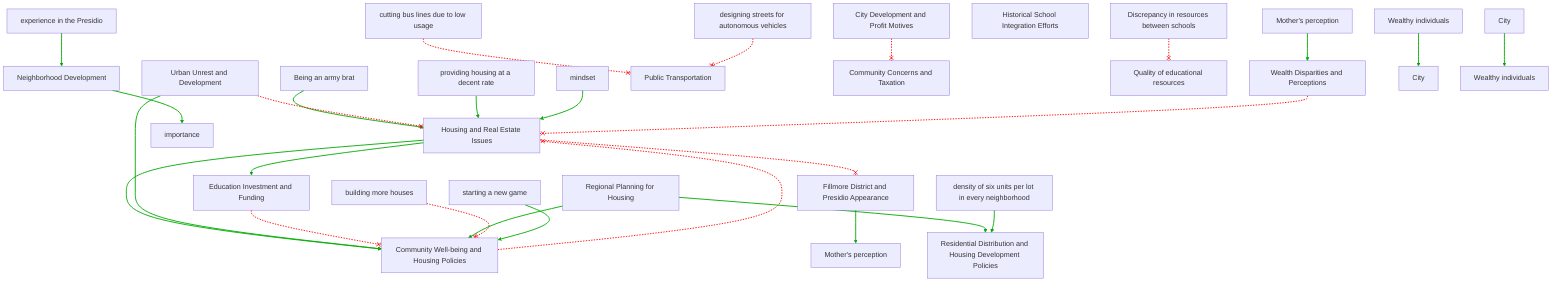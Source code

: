 flowchart TD
    n1[Housing and Real Estate Issues]
    n3[Being an army brat]
    n9[Community Well-being and Housing Policies]
    n11[Urban Unrest and Development]
    n40[Education Investment and Funding]
    n55[providing housing at a decent rate]
    n62[Fillmore District and Presidio Appearance]
    n73[mindset]
    n75[Wealth Disparities and Perceptions]
    n103[Regional Planning for Housing]
    n106[Residential Distribution and Housing Development Policies]
    n109[building more houses]
    n113[starting a new game]
    n115[density of six units per lot in every neighborhood]
    n118[Mother's perception]
    n119[Mother's perception]
    n121[cutting bus lines due to low usage]
    n122[Public Transportation]
    n123[designing streets for autonomous vehicles]
    n126[Community Concerns and Taxation]
    n127[City Development and Profit Motives]
    n129[Historical School Integration Efforts]
    n131[Discrepancy in resources between schools]
    n132[Quality of educational resources]
    n133[Neighborhood Development]
    n134[importance]
    n135[experience in the Presidio]
    n137[Wealthy individuals]
    n138[City]
    n139[City]
    n140[Wealthy individuals]
    n1 --> n9
    n1 --> n40
    n1 --x n62
    n3 --> n1
    n9 --x n1
    n11 --x n1
    n11 --> n9
    n40 --x n9
    n55 --> n1
    n62 --> n118
    n73 --> n1
    n75 --x n1
    n103 --> n9
    n103 --> n106
    n109 --x n9
    n113 --> n9
    n115 --> n106
    n119 --> n75
    n121 --x n122
    n123 --x n122
    n127 --x n126
    n131 --x n132
    n133 --> n134
    n135 --> n133
    n137 --> n138
    n139 --> n140
    linkStyle 0 stroke:#00AA00,stroke-width:2px
    linkStyle 1 stroke:#00AA00,stroke-width:2px
    linkStyle 2 stroke:#FF0000,stroke-dasharray:3,stroke-width:2px
    linkStyle 3 stroke:#00AA00,stroke-width:2px
    linkStyle 4 stroke:#FF0000,stroke-dasharray:3,stroke-width:2px
    linkStyle 5 stroke:#FF0000,stroke-dasharray:3,stroke-width:2px
    linkStyle 6 stroke:#00AA00,stroke-width:2px
    linkStyle 7 stroke:#FF0000,stroke-dasharray:3,stroke-width:2px
    linkStyle 8 stroke:#00AA00,stroke-width:2px
    linkStyle 9 stroke:#00AA00,stroke-width:2px
    linkStyle 10 stroke:#00AA00,stroke-width:2px
    linkStyle 11 stroke:#FF0000,stroke-dasharray:3,stroke-width:2px
    linkStyle 12 stroke:#00AA00,stroke-width:2px
    linkStyle 13 stroke:#00AA00,stroke-width:2px
    linkStyle 14 stroke:#FF0000,stroke-dasharray:3,stroke-width:2px
    linkStyle 15 stroke:#00AA00,stroke-width:2px
    linkStyle 16 stroke:#00AA00,stroke-width:2px
    linkStyle 17 stroke:#00AA00,stroke-width:2px
    linkStyle 18 stroke:#FF0000,stroke-dasharray:3,stroke-width:2px
    linkStyle 19 stroke:#FF0000,stroke-dasharray:3,stroke-width:2px
    linkStyle 20 stroke:#FF0000,stroke-dasharray:3,stroke-width:2px
    linkStyle 21 stroke:#FF0000,stroke-dasharray:3,stroke-width:2px
    linkStyle 22 stroke:#00AA00,stroke-width:2px
    linkStyle 23 stroke:#00AA00,stroke-width:2px
    linkStyle 24 stroke:#00AA00,stroke-width:2px
    linkStyle 25 stroke:#00AA00,stroke-width:2px